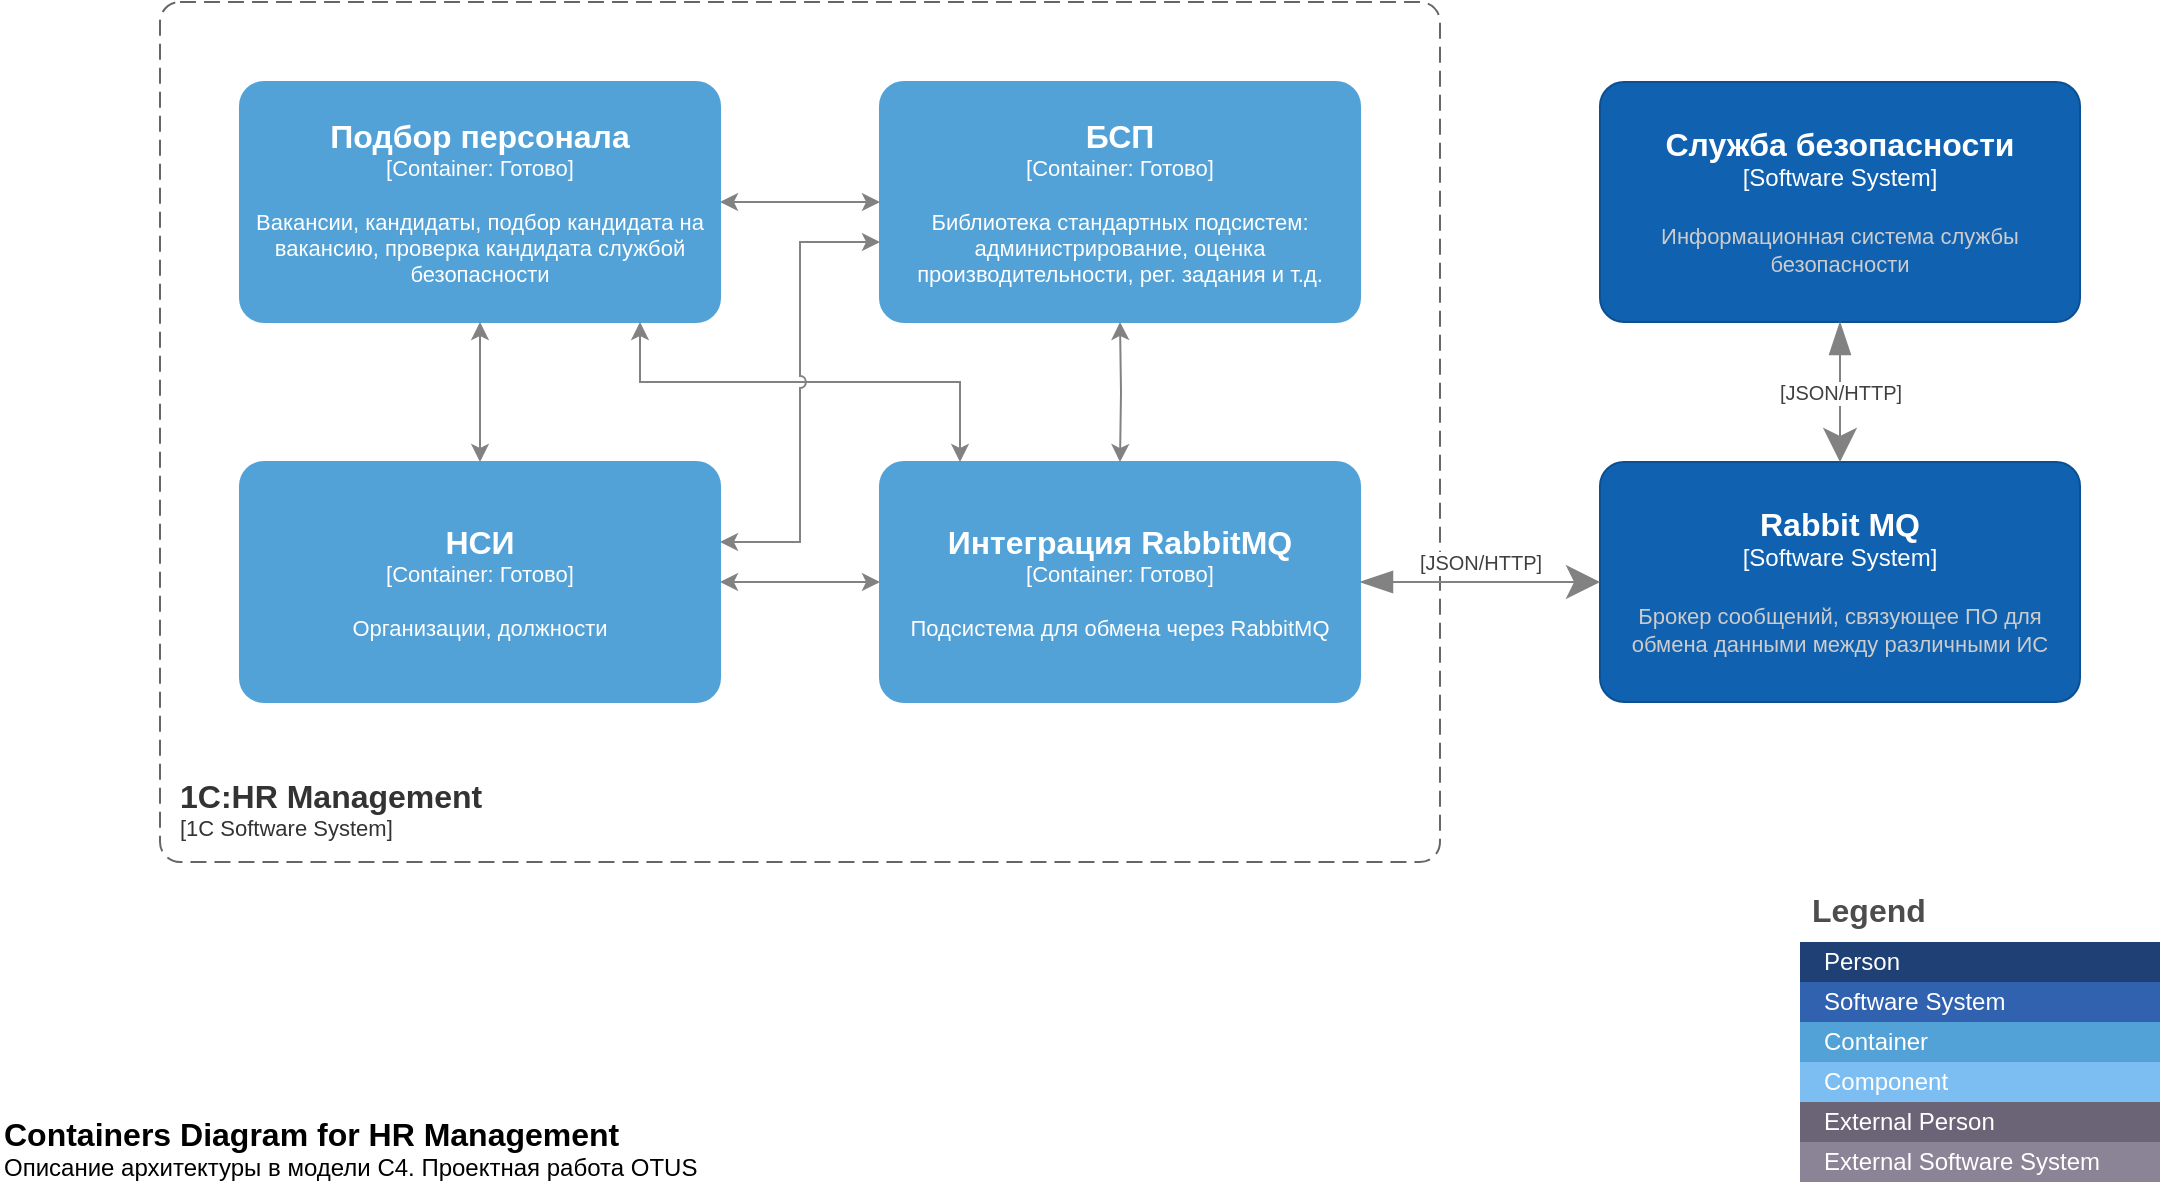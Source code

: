 <mxfile version="26.0.5">
  <diagram name="Страница — 1" id="BMpB2q1hGPEFKAiM-D8a">
    <mxGraphModel dx="2140" dy="703" grid="1" gridSize="10" guides="1" tooltips="1" connect="1" arrows="1" fold="1" page="1" pageScale="1" pageWidth="827" pageHeight="1169" math="0" shadow="0">
      <root>
        <mxCell id="0" />
        <mxCell id="1" parent="0" />
        <object placeholders="1" c4Name="Containers Diagram for HR Management" c4Type="ContainerDiagramTitle" c4Description="Описание архитектуры в модели С4. Проектная работа OTUS" label="&lt;font style=&quot;font-size: 16px&quot;&gt;&lt;b&gt;&lt;div style=&quot;text-align: left&quot;&gt;%c4Name%&lt;/div&gt;&lt;/b&gt;&lt;/font&gt;&lt;div style=&quot;text-align: left&quot;&gt;%c4Description%&lt;/div&gt;" id="WM3CFXEU4gdeVxLpiMQx-14">
          <mxCell style="text;html=1;strokeColor=none;fillColor=none;align=left;verticalAlign=top;whiteSpace=wrap;rounded=0;metaEdit=1;allowArrows=0;resizable=1;rotatable=0;connectable=0;recursiveResize=0;expand=0;pointerEvents=0;points=[[0.25,0,0],[0.5,0,0],[0.75,0,0],[1,0.25,0],[1,0.5,0],[1,0.75,0],[0.75,1,0],[0.5,1,0],[0.25,1,0],[0,0.75,0],[0,0.5,0],[0,0.25,0]];" parent="1" vertex="1">
            <mxGeometry x="-360" y="560" width="480" height="40" as="geometry" />
          </mxCell>
        </object>
        <object placeholders="1" c4Name="1С:HR Management" c4Type="SystemScopeBoundary" c4Application="1С Software System" label="&lt;font style=&quot;font-size: 16px&quot;&gt;&lt;b&gt;&lt;div style=&quot;text-align: left&quot;&gt;%c4Name%&lt;/div&gt;&lt;/b&gt;&lt;/font&gt;&lt;div style=&quot;text-align: left&quot;&gt;[%c4Application%]&lt;/div&gt;" id="WM3CFXEU4gdeVxLpiMQx-15">
          <mxCell style="rounded=1;fontSize=11;whiteSpace=wrap;html=1;dashed=1;arcSize=20;fillColor=none;strokeColor=#666666;fontColor=#333333;labelBackgroundColor=none;align=left;verticalAlign=bottom;labelBorderColor=none;spacingTop=0;spacing=10;dashPattern=8 4;metaEdit=1;rotatable=0;perimeter=rectanglePerimeter;noLabel=0;labelPadding=0;allowArrows=0;connectable=0;expand=0;recursiveResize=0;editable=1;pointerEvents=0;absoluteArcSize=1;points=[[0.25,0,0],[0.5,0,0],[0.75,0,0],[1,0.25,0],[1,0.5,0],[1,0.75,0],[0.75,1,0],[0.5,1,0],[0.25,1,0],[0,0.75,0],[0,0.5,0],[0,0.25,0]];" parent="1" vertex="1">
            <mxGeometry x="-280" y="10" width="640" height="430" as="geometry" />
          </mxCell>
        </object>
        <object placeholders="1" c4Name="Подбор персонала" c4Type="Container" c4Technology="Готово" c4Description="Вакансии, кандидаты, подбор кандидата на вакансию, проверка кандидата службой безопасности" label="&lt;font style=&quot;font-size: 16px&quot;&gt;&lt;b&gt;%c4Name%&lt;/b&gt;&lt;/font&gt;&lt;div&gt;[%c4Type%: %c4Technology%]&lt;/div&gt;&lt;br&gt;&lt;div&gt;&lt;font style=&quot;font-size: 11px&quot;&gt;&lt;font&gt;%c4Description%&lt;/font&gt;&lt;/font&gt;&lt;/div&gt;" id="WM3CFXEU4gdeVxLpiMQx-23">
          <mxCell style="rounded=1;whiteSpace=wrap;html=1;fontSize=11;labelBackgroundColor=none;fillColor=#52A2D8;align=center;arcSize=10;strokeColor=#52A2D8;metaEdit=1;resizable=0;points=[[0.25,0,0],[0.5,0,0],[0.75,0,0],[1,0.25,0],[1,0.5,0],[1,0.75,0],[0.75,1,0],[0.5,1,0],[0.25,1,0],[0,0.75,0],[0,0.5,0],[0,0.25,0]];fontColor=#FFFFFF;" parent="1" vertex="1">
            <mxGeometry x="-240" y="50" width="240" height="120" as="geometry" />
          </mxCell>
        </object>
        <object placeholders="1" c4Name="БСП" c4Type="Container" c4Technology="Готово" c4Description="Библиотека стандартных подсистем: администрирование, оценка производительности, рег. задания и т.д." label="&lt;font style=&quot;font-size: 16px&quot;&gt;&lt;b&gt;%c4Name%&lt;/b&gt;&lt;/font&gt;&lt;div&gt;[%c4Type%: %c4Technology%]&lt;/div&gt;&lt;br&gt;&lt;div&gt;&lt;font style=&quot;font-size: 11px&quot;&gt;&lt;font&gt;%c4Description%&lt;/font&gt;&lt;/font&gt;&lt;/div&gt;" id="WM3CFXEU4gdeVxLpiMQx-24">
          <mxCell style="rounded=1;whiteSpace=wrap;html=1;fontSize=11;labelBackgroundColor=none;fillColor=#52A2D8;align=center;arcSize=10;strokeColor=#52A2D8;metaEdit=1;resizable=0;points=[[0.25,0,0],[0.5,0,0],[0.75,0,0],[1,0.25,0],[1,0.5,0],[1,0.75,0],[0.75,1,0],[0.5,1,0],[0.25,1,0],[0,0.75,0],[0,0.5,0],[0,0.25,0]];fontColor=#FFFFFF;" parent="1" vertex="1">
            <mxGeometry x="80" y="50" width="240" height="120" as="geometry" />
          </mxCell>
        </object>
        <mxCell id="FpgXHdu2C0W4Fvi9Lf3--1" value="" style="edgeStyle=orthogonalEdgeStyle;rounded=0;orthogonalLoop=1;jettySize=auto;html=1;strokeColor=#828282;startArrow=classic;startFill=1;" edge="1" parent="1" source="WM3CFXEU4gdeVxLpiMQx-35" target="WM3CFXEU4gdeVxLpiMQx-23">
          <mxGeometry relative="1" as="geometry" />
        </mxCell>
        <object placeholders="1" c4Name="НСИ" c4Type="Container" c4Technology="Готово" c4Description="Организации, должности" label="&lt;font style=&quot;font-size: 16px&quot;&gt;&lt;b&gt;%c4Name%&lt;/b&gt;&lt;/font&gt;&lt;div&gt;[%c4Type%: %c4Technology%]&lt;/div&gt;&lt;br&gt;&lt;div&gt;&lt;font style=&quot;font-size: 11px&quot;&gt;&lt;font&gt;%c4Description%&lt;/font&gt;&lt;/font&gt;&lt;/div&gt;" id="WM3CFXEU4gdeVxLpiMQx-35">
          <mxCell style="rounded=1;whiteSpace=wrap;html=1;fontSize=11;labelBackgroundColor=none;fillColor=#52A2D8;align=center;arcSize=10;strokeColor=#52A2D8;metaEdit=1;resizable=0;points=[[0.25,0,0],[0.5,0,0],[0.75,0,0],[1,0.25,0],[1,0.5,0],[1,0.75,0],[0.75,1,0],[0.5,1,0],[0.25,1,0],[0,0.75,0],[0,0.5,0],[0,0.25,0]];fontColor=#FFFFFF;" parent="1" vertex="1">
            <mxGeometry x="-240" y="240" width="240" height="120" as="geometry" />
          </mxCell>
        </object>
        <object placeholders="1" c4Name="Интеграция RabbitMQ" c4Type="Container" c4Technology="Готово" c4Description="Подсистема для обмена через RabbitMQ" label="&lt;font style=&quot;font-size: 16px&quot;&gt;&lt;b&gt;%c4Name%&lt;/b&gt;&lt;/font&gt;&lt;div&gt;[%c4Type%: %c4Technology%]&lt;/div&gt;&lt;br&gt;&lt;div&gt;&lt;font style=&quot;font-size: 11px&quot;&gt;&lt;font&gt;%c4Description%&lt;/font&gt;&lt;/font&gt;&lt;/div&gt;" id="WM3CFXEU4gdeVxLpiMQx-53">
          <mxCell style="rounded=1;whiteSpace=wrap;html=1;fontSize=11;labelBackgroundColor=none;fillColor=#52A2D8;align=center;arcSize=10;strokeColor=#52A2D8;metaEdit=1;resizable=0;points=[[0.25,0,0],[0.5,0,0],[0.75,0,0],[1,0.25,0],[1,0.5,0],[1,0.75,0],[0.75,1,0],[0.5,1,0],[0.25,1,0],[0,0.75,0],[0,0.5,0],[0,0.25,0]];fontColor=#FFFFFF;" parent="1" vertex="1">
            <mxGeometry x="80" y="240" width="240" height="120" as="geometry" />
          </mxCell>
        </object>
        <object placeholders="1" c4Name="Rabbit MQ" c4Type="Software System" c4Description="Брокер сообщений, связующее ПО для обмена данными между различными ИС" label="&lt;font style=&quot;font-size: 16px&quot;&gt;&lt;b&gt;%c4Name%&lt;/b&gt;&lt;/font&gt;&lt;div&gt;[%c4Type%]&lt;/div&gt;&lt;br&gt;&lt;div&gt;&lt;font style=&quot;font-size: 11px&quot;&gt;&lt;font color=&quot;#cccccc&quot;&gt;%c4Description%&lt;/font&gt;&lt;/div&gt;" id="6wYLsCglnehAYzAd0L_X-2">
          <mxCell style="rounded=1;whiteSpace=wrap;html=1;labelBackgroundColor=none;fillColor=#1061B0;fontColor=#ffffff;align=center;arcSize=10;strokeColor=#0D5091;metaEdit=1;resizable=0;points=[[0.25,0,0],[0.5,0,0],[0.75,0,0],[1,0.25,0],[1,0.5,0],[1,0.75,0],[0.75,1,0],[0.5,1,0],[0.25,1,0],[0,0.75,0],[0,0.5,0],[0,0.25,0]];" parent="1" vertex="1">
            <mxGeometry x="440" y="240" width="240" height="120" as="geometry" />
          </mxCell>
        </object>
        <object placeholders="1" c4Name="Служба безопасности" c4Type="Software System" c4Description="Информационная система службы безопасности" label="&lt;font style=&quot;font-size: 16px&quot;&gt;&lt;b&gt;%c4Name%&lt;/b&gt;&lt;/font&gt;&lt;div&gt;[%c4Type%]&lt;/div&gt;&lt;br&gt;&lt;div&gt;&lt;font style=&quot;font-size: 11px&quot;&gt;&lt;font color=&quot;#cccccc&quot;&gt;%c4Description%&lt;/font&gt;&lt;/div&gt;" id="6wYLsCglnehAYzAd0L_X-3">
          <mxCell style="rounded=1;whiteSpace=wrap;html=1;labelBackgroundColor=none;fillColor=#1061B0;fontColor=#ffffff;align=center;arcSize=10;strokeColor=#0D5091;metaEdit=1;resizable=0;points=[[0.25,0,0],[0.5,0,0],[0.75,0,0],[1,0.25,0],[1,0.5,0],[1,0.75,0],[0.75,1,0],[0.5,1,0],[0.25,1,0],[0,0.75,0],[0,0.5,0],[0,0.25,0]];" parent="1" vertex="1">
            <mxGeometry x="440" y="50" width="240" height="120" as="geometry" />
          </mxCell>
        </object>
        <object placeholders="1" c4Type="Relationship" c4Technology="JSON/HTTP" c4Description="" label="&lt;div style=&quot;text-align: left&quot;&gt;&lt;div style=&quot;text-align: center&quot;&gt;&lt;b&gt;%c4Description%&lt;/b&gt;&lt;/div&gt;&lt;div style=&quot;text-align: center&quot;&gt;[%c4Technology%]&lt;/div&gt;&lt;/div&gt;" id="6wYLsCglnehAYzAd0L_X-9">
          <mxCell style="endArrow=blockThin;html=1;fontSize=10;fontColor=#404040;strokeWidth=1;endFill=1;strokeColor=#828282;elbow=vertical;metaEdit=1;endSize=14;startSize=14;jumpStyle=arc;jumpSize=16;rounded=0;edgeStyle=orthogonalEdgeStyle;startArrow=classic;startFill=1;entryX=1;entryY=0.5;entryDx=0;entryDy=0;entryPerimeter=0;exitX=0;exitY=0.5;exitDx=0;exitDy=0;exitPerimeter=0;" parent="1" source="6wYLsCglnehAYzAd0L_X-2" target="WM3CFXEU4gdeVxLpiMQx-53" edge="1">
            <mxGeometry y="-10" width="240" relative="1" as="geometry">
              <mxPoint x="620" y="465" as="sourcePoint" />
              <mxPoint x="470" y="374.5" as="targetPoint" />
              <Array as="points">
                <mxPoint x="380" y="300" />
                <mxPoint x="380" y="300" />
              </Array>
              <mxPoint as="offset" />
            </mxGeometry>
          </mxCell>
        </object>
        <object placeholders="1" c4Type="Relationship" c4Technology="JSON/HTTP" c4Description="" label="&lt;div style=&quot;text-align: left&quot;&gt;&lt;div style=&quot;text-align: center&quot;&gt;&lt;b&gt;%c4Description%&lt;/b&gt;&lt;/div&gt;&lt;div style=&quot;text-align: center&quot;&gt;[%c4Technology%]&lt;/div&gt;&lt;/div&gt;" id="6wYLsCglnehAYzAd0L_X-11">
          <mxCell style="endArrow=blockThin;html=1;fontSize=10;fontColor=#404040;strokeWidth=1;endFill=1;strokeColor=#828282;elbow=vertical;metaEdit=1;endSize=14;startSize=14;jumpStyle=arc;jumpSize=16;rounded=0;edgeStyle=orthogonalEdgeStyle;startArrow=classic;startFill=1;entryX=0.5;entryY=1;entryDx=0;entryDy=0;entryPerimeter=0;exitX=0.5;exitY=0;exitDx=0;exitDy=0;exitPerimeter=0;" parent="1" source="6wYLsCglnehAYzAd0L_X-2" target="6wYLsCglnehAYzAd0L_X-3" edge="1">
            <mxGeometry width="240" relative="1" as="geometry">
              <mxPoint x="720" y="285" as="sourcePoint" />
              <mxPoint x="720" y="85" as="targetPoint" />
              <Array as="points">
                <mxPoint x="560" y="200" />
                <mxPoint x="560" y="200" />
              </Array>
            </mxGeometry>
          </mxCell>
        </object>
        <mxCell id="6wYLsCglnehAYzAd0L_X-18" value="Legend" style="shape=table;startSize=30;container=1;collapsible=0;childLayout=tableLayout;fontSize=16;align=left;verticalAlign=top;fillColor=none;strokeColor=none;fontColor=#4D4D4D;fontStyle=1;spacingLeft=6;spacing=0;resizable=0;" parent="1" vertex="1">
          <mxGeometry x="540" y="450" width="180" height="150" as="geometry" />
        </mxCell>
        <mxCell id="6wYLsCglnehAYzAd0L_X-19" value="" style="shape=tableRow;horizontal=0;startSize=0;swimlaneHead=0;swimlaneBody=0;strokeColor=inherit;top=0;left=0;bottom=0;right=0;collapsible=0;dropTarget=0;fillColor=none;points=[[0,0.5],[1,0.5]];portConstraint=eastwest;fontSize=12;" parent="6wYLsCglnehAYzAd0L_X-18" vertex="1">
          <mxGeometry y="30" width="180" height="20" as="geometry" />
        </mxCell>
        <mxCell id="6wYLsCglnehAYzAd0L_X-20" value="Person" style="shape=partialRectangle;html=1;whiteSpace=wrap;connectable=0;strokeColor=inherit;overflow=hidden;fillColor=#1E4074;top=0;left=0;bottom=0;right=0;pointerEvents=1;fontSize=12;align=left;fontColor=#FFFFFF;gradientColor=none;spacingLeft=10;spacingRight=4;" parent="6wYLsCglnehAYzAd0L_X-19" vertex="1">
          <mxGeometry width="180" height="20" as="geometry">
            <mxRectangle width="180" height="20" as="alternateBounds" />
          </mxGeometry>
        </mxCell>
        <mxCell id="6wYLsCglnehAYzAd0L_X-21" value="" style="shape=tableRow;horizontal=0;startSize=0;swimlaneHead=0;swimlaneBody=0;strokeColor=inherit;top=0;left=0;bottom=0;right=0;collapsible=0;dropTarget=0;fillColor=none;points=[[0,0.5],[1,0.5]];portConstraint=eastwest;fontSize=12;" parent="6wYLsCglnehAYzAd0L_X-18" vertex="1">
          <mxGeometry y="50" width="180" height="20" as="geometry" />
        </mxCell>
        <mxCell id="6wYLsCglnehAYzAd0L_X-22" value="Software System" style="shape=partialRectangle;html=1;whiteSpace=wrap;connectable=0;strokeColor=inherit;overflow=hidden;fillColor=#3162AF;top=0;left=0;bottom=0;right=0;pointerEvents=1;fontSize=12;align=left;fontColor=#FFFFFF;gradientColor=none;spacingLeft=10;spacingRight=4;" parent="6wYLsCglnehAYzAd0L_X-21" vertex="1">
          <mxGeometry width="180" height="20" as="geometry">
            <mxRectangle width="180" height="20" as="alternateBounds" />
          </mxGeometry>
        </mxCell>
        <mxCell id="6wYLsCglnehAYzAd0L_X-23" value="" style="shape=tableRow;horizontal=0;startSize=0;swimlaneHead=0;swimlaneBody=0;strokeColor=inherit;top=0;left=0;bottom=0;right=0;collapsible=0;dropTarget=0;fillColor=none;points=[[0,0.5],[1,0.5]];portConstraint=eastwest;fontSize=12;" parent="6wYLsCglnehAYzAd0L_X-18" vertex="1">
          <mxGeometry y="70" width="180" height="20" as="geometry" />
        </mxCell>
        <mxCell id="6wYLsCglnehAYzAd0L_X-24" value="Container" style="shape=partialRectangle;html=1;whiteSpace=wrap;connectable=0;strokeColor=inherit;overflow=hidden;fillColor=#52A2D8;top=0;left=0;bottom=0;right=0;pointerEvents=1;fontSize=12;align=left;fontColor=#FFFFFF;gradientColor=none;spacingLeft=10;spacingRight=4;" parent="6wYLsCglnehAYzAd0L_X-23" vertex="1">
          <mxGeometry width="180" height="20" as="geometry">
            <mxRectangle width="180" height="20" as="alternateBounds" />
          </mxGeometry>
        </mxCell>
        <mxCell id="6wYLsCglnehAYzAd0L_X-25" value="" style="shape=tableRow;horizontal=0;startSize=0;swimlaneHead=0;swimlaneBody=0;strokeColor=inherit;top=0;left=0;bottom=0;right=0;collapsible=0;dropTarget=0;fillColor=none;points=[[0,0.5],[1,0.5]];portConstraint=eastwest;fontSize=12;" parent="6wYLsCglnehAYzAd0L_X-18" vertex="1">
          <mxGeometry y="90" width="180" height="20" as="geometry" />
        </mxCell>
        <mxCell id="6wYLsCglnehAYzAd0L_X-26" value="Component" style="shape=partialRectangle;html=1;whiteSpace=wrap;connectable=0;strokeColor=inherit;overflow=hidden;fillColor=#7dbef2;top=0;left=0;bottom=0;right=0;pointerEvents=1;fontSize=12;align=left;fontColor=#FFFFFF;gradientColor=none;spacingLeft=10;spacingRight=4;" parent="6wYLsCglnehAYzAd0L_X-25" vertex="1">
          <mxGeometry width="180" height="20" as="geometry">
            <mxRectangle width="180" height="20" as="alternateBounds" />
          </mxGeometry>
        </mxCell>
        <mxCell id="6wYLsCglnehAYzAd0L_X-27" value="" style="shape=tableRow;horizontal=0;startSize=0;swimlaneHead=0;swimlaneBody=0;strokeColor=inherit;top=0;left=0;bottom=0;right=0;collapsible=0;dropTarget=0;fillColor=none;points=[[0,0.5],[1,0.5]];portConstraint=eastwest;fontSize=12;" parent="6wYLsCglnehAYzAd0L_X-18" vertex="1">
          <mxGeometry y="110" width="180" height="20" as="geometry" />
        </mxCell>
        <mxCell id="6wYLsCglnehAYzAd0L_X-28" value="External Person" style="shape=partialRectangle;html=1;whiteSpace=wrap;connectable=0;strokeColor=inherit;overflow=hidden;fillColor=#6b6477;top=0;left=0;bottom=0;right=0;pointerEvents=1;fontSize=12;align=left;fontColor=#FFFFFF;gradientColor=none;spacingLeft=10;spacingRight=4;" parent="6wYLsCglnehAYzAd0L_X-27" vertex="1">
          <mxGeometry width="180" height="20" as="geometry">
            <mxRectangle width="180" height="20" as="alternateBounds" />
          </mxGeometry>
        </mxCell>
        <mxCell id="6wYLsCglnehAYzAd0L_X-29" value="" style="shape=tableRow;horizontal=0;startSize=0;swimlaneHead=0;swimlaneBody=0;strokeColor=inherit;top=0;left=0;bottom=0;right=0;collapsible=0;dropTarget=0;fillColor=none;points=[[0,0.5],[1,0.5]];portConstraint=eastwest;fontSize=12;" parent="6wYLsCglnehAYzAd0L_X-18" vertex="1">
          <mxGeometry y="130" width="180" height="20" as="geometry" />
        </mxCell>
        <mxCell id="6wYLsCglnehAYzAd0L_X-30" value="External Software System" style="shape=partialRectangle;html=1;whiteSpace=wrap;connectable=0;strokeColor=inherit;overflow=hidden;fillColor=#8b8496;top=0;left=0;bottom=0;right=0;pointerEvents=1;fontSize=12;align=left;fontColor=#FFFFFF;gradientColor=none;spacingLeft=10;spacingRight=4;" parent="6wYLsCglnehAYzAd0L_X-29" vertex="1">
          <mxGeometry width="180" height="20" as="geometry">
            <mxRectangle width="180" height="20" as="alternateBounds" />
          </mxGeometry>
        </mxCell>
        <mxCell id="FpgXHdu2C0W4Fvi9Lf3--2" value="" style="edgeStyle=orthogonalEdgeStyle;rounded=0;orthogonalLoop=1;jettySize=auto;html=1;strokeColor=#828282;startArrow=classic;startFill=1;entryX=0.5;entryY=1;entryDx=0;entryDy=0;entryPerimeter=0;" edge="1" parent="1" target="WM3CFXEU4gdeVxLpiMQx-24">
          <mxGeometry relative="1" as="geometry">
            <mxPoint x="200" y="240" as="sourcePoint" />
            <mxPoint x="-110" y="180" as="targetPoint" />
          </mxGeometry>
        </mxCell>
        <mxCell id="FpgXHdu2C0W4Fvi9Lf3--3" value="" style="edgeStyle=orthogonalEdgeStyle;rounded=0;orthogonalLoop=1;jettySize=auto;html=1;strokeColor=#828282;startArrow=classic;startFill=1;entryX=1;entryY=0.5;entryDx=0;entryDy=0;entryPerimeter=0;" edge="1" parent="1" source="WM3CFXEU4gdeVxLpiMQx-24" target="WM3CFXEU4gdeVxLpiMQx-23">
          <mxGeometry relative="1" as="geometry">
            <mxPoint x="210" y="250" as="sourcePoint" />
            <mxPoint x="210" y="180" as="targetPoint" />
          </mxGeometry>
        </mxCell>
        <mxCell id="FpgXHdu2C0W4Fvi9Lf3--5" value="" style="edgeStyle=orthogonalEdgeStyle;rounded=0;orthogonalLoop=1;jettySize=auto;html=1;strokeColor=#828282;startArrow=classic;startFill=1;entryX=1;entryY=0.5;entryDx=0;entryDy=0;entryPerimeter=0;exitX=0;exitY=0.5;exitDx=0;exitDy=0;exitPerimeter=0;" edge="1" parent="1" source="WM3CFXEU4gdeVxLpiMQx-53" target="WM3CFXEU4gdeVxLpiMQx-35">
          <mxGeometry relative="1" as="geometry">
            <mxPoint x="90" y="120" as="sourcePoint" />
            <mxPoint x="10" y="120" as="targetPoint" />
          </mxGeometry>
        </mxCell>
        <mxCell id="FpgXHdu2C0W4Fvi9Lf3--6" value="" style="edgeStyle=orthogonalEdgeStyle;rounded=0;orthogonalLoop=1;jettySize=auto;html=1;strokeColor=#828282;startArrow=classic;startFill=1;" edge="1" parent="1" target="WM3CFXEU4gdeVxLpiMQx-23">
          <mxGeometry relative="1" as="geometry">
            <mxPoint x="120" y="240" as="sourcePoint" />
            <mxPoint x="10" y="120" as="targetPoint" />
            <Array as="points">
              <mxPoint x="120" y="240" />
              <mxPoint x="120" y="200" />
              <mxPoint x="-40" y="200" />
            </Array>
          </mxGeometry>
        </mxCell>
        <mxCell id="FpgXHdu2C0W4Fvi9Lf3--8" value="" style="edgeStyle=orthogonalEdgeStyle;rounded=0;orthogonalLoop=1;jettySize=auto;html=1;strokeColor=#828282;startArrow=classic;startFill=1;exitX=0;exitY=0.667;exitDx=0;exitDy=0;exitPerimeter=0;jumpStyle=arc;" edge="1" parent="1" source="WM3CFXEU4gdeVxLpiMQx-24">
          <mxGeometry relative="1" as="geometry">
            <mxPoint x="90" y="120" as="sourcePoint" />
            <mxPoint y="280" as="targetPoint" />
            <Array as="points">
              <mxPoint x="40" y="130" />
              <mxPoint x="40" y="280" />
              <mxPoint y="280" />
            </Array>
          </mxGeometry>
        </mxCell>
      </root>
    </mxGraphModel>
  </diagram>
</mxfile>
